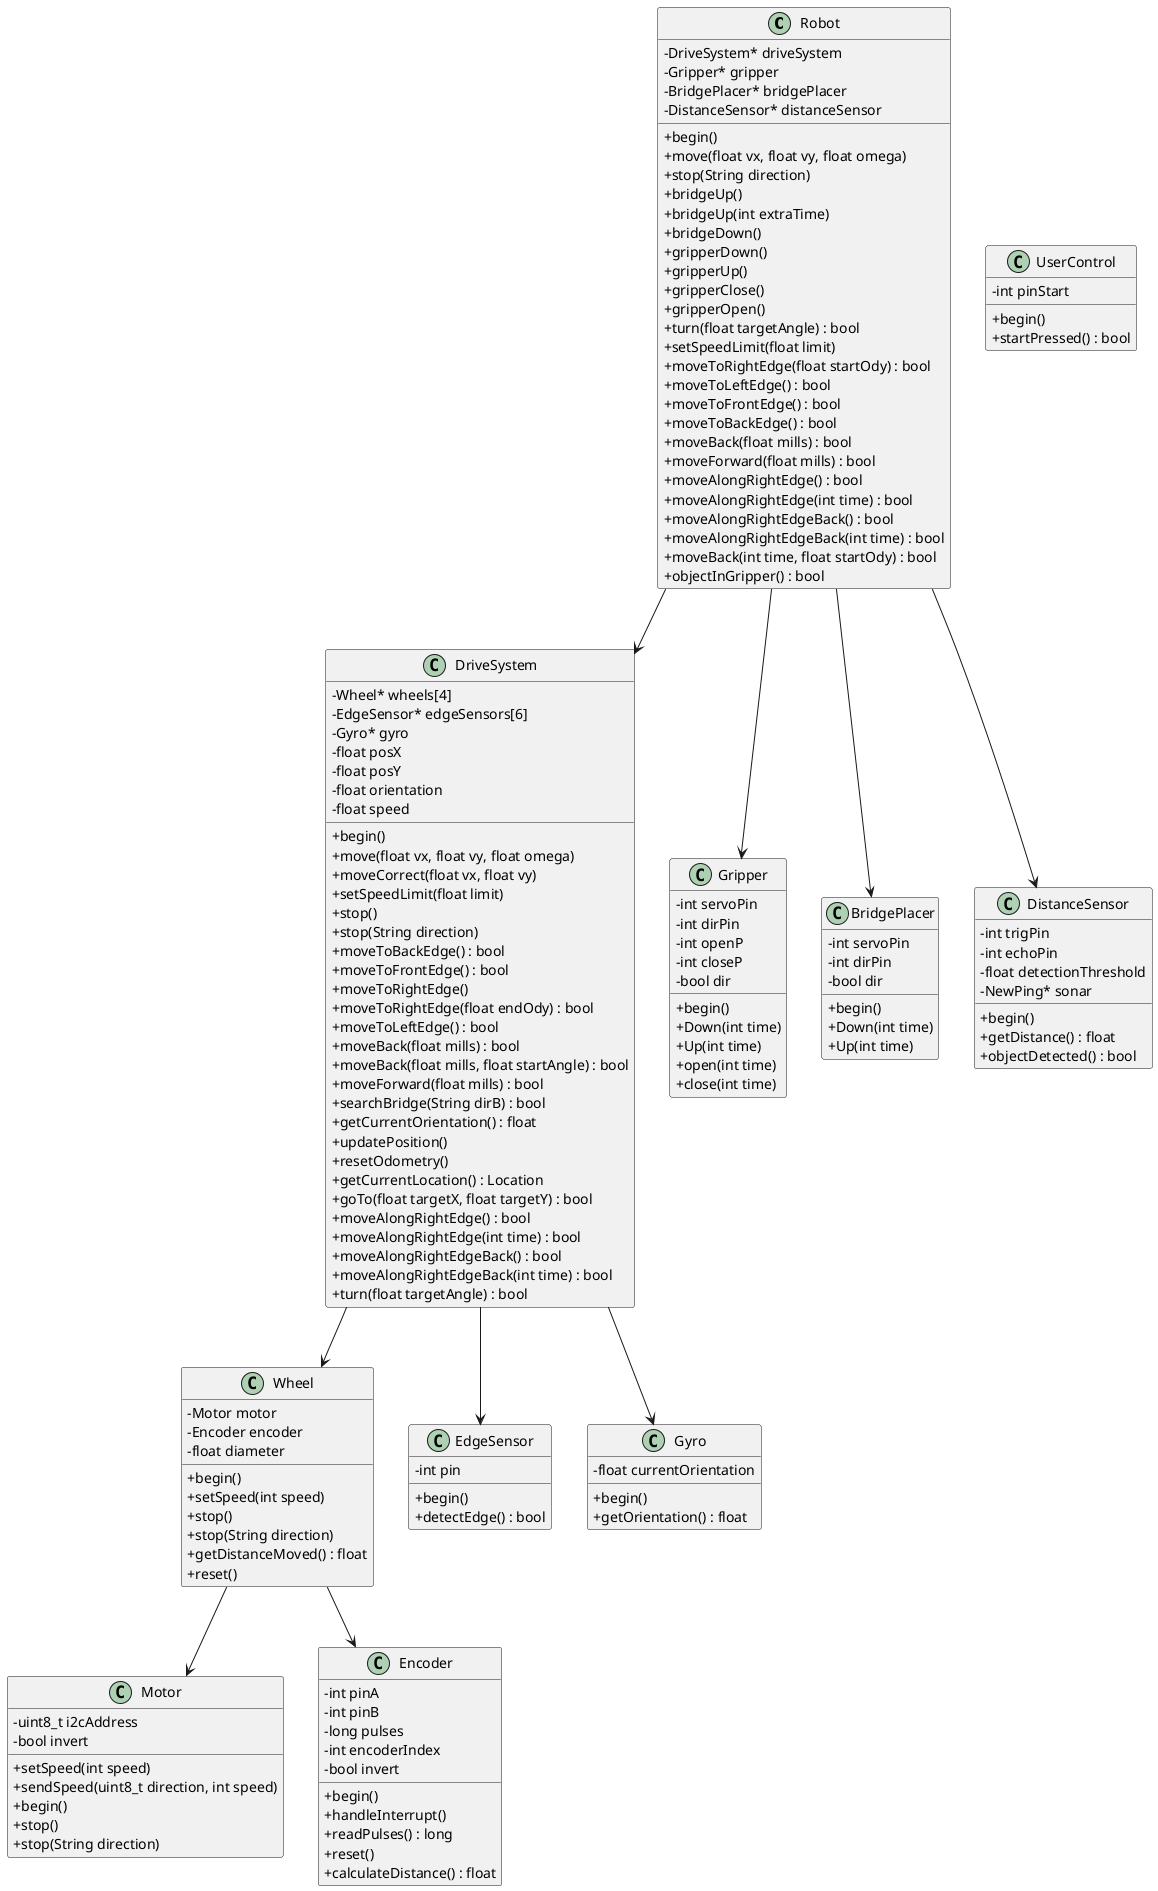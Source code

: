 @startuml
skinparam classAttributeIconSize 0

class Robot {
  - DriveSystem* driveSystem
  - Gripper* gripper
  - BridgePlacer* bridgePlacer
  - DistanceSensor* distanceSensor
  + begin()
  + move(float vx, float vy, float omega)
  + stop(String direction)
  + bridgeUp()
  + bridgeUp(int extraTime)
  + bridgeDown()
  + gripperDown()
  + gripperUp()
  + gripperClose()
  + gripperOpen()
  + turn(float targetAngle) : bool
  + setSpeedLimit(float limit)
  + moveToRightEdge(float startOdy) : bool
  + moveToLeftEdge() : bool
  + moveToFrontEdge() : bool
  + moveToBackEdge() : bool
  + moveBack(float mills) : bool
  + moveForward(float mills) : bool
  + moveAlongRightEdge() : bool
  + moveAlongRightEdge(int time) : bool
  + moveAlongRightEdgeBack() : bool
  + moveAlongRightEdgeBack(int time) : bool
  + moveBack(int time, float startOdy) : bool
  + objectInGripper() : bool
}

class DriveSystem {
  - Wheel* wheels[4]
  - EdgeSensor* edgeSensors[6]
  - Gyro* gyro
  - float posX
  - float posY
  - float orientation
  - float speed
  + begin()
  + move(float vx, float vy, float omega)
  + moveCorrect(float vx, float vy)
  + setSpeedLimit(float limit)
  + stop()
  + stop(String direction)
  + moveToBackEdge() : bool
  + moveToFrontEdge() : bool
  + moveToRightEdge()
  + moveToRightEdge(float endOdy) : bool
  + moveToLeftEdge() : bool
  + moveBack(float mills) : bool
  + moveBack(float mills, float startAngle) : bool
  + moveForward(float mills) : bool
  + searchBridge(String dirB) : bool
  + getCurrentOrientation() : float
  + updatePosition()
  + resetOdometry()
  + getCurrentLocation() : Location
  + goTo(float targetX, float targetY) : bool
  + moveAlongRightEdge() : bool
  + moveAlongRightEdge(int time) : bool
  + moveAlongRightEdgeBack() : bool
  + moveAlongRightEdgeBack(int time) : bool
  + turn(float targetAngle) : bool
}

class Wheel {
  - Motor motor
  - Encoder encoder
  - float diameter
  + begin()
  + setSpeed(int speed)
  + stop()
  + stop(String direction)
  + getDistanceMoved() : float
  + reset()
}

class Motor {
  - uint8_t i2cAddress
  - bool invert
  + setSpeed(int speed)
  + sendSpeed(uint8_t direction, int speed)
  + begin()
  + stop()
  + stop(String direction)
}

class Encoder {
  - int pinA
  - int pinB
  - long pulses
  - int encoderIndex
  - bool invert
  + begin()
  + handleInterrupt()
  + readPulses() : long
  + reset()
  + calculateDistance() : float
}

class EdgeSensor {
  - int pin
  + begin()
  + detectEdge() : bool
}

class Gripper {
  - int servoPin
  - int dirPin
  - int openP
  - int closeP
  - bool dir
  + begin()
  + Down(int time)
  + Up(int time)
  + open(int time)
  + close(int time)
}

class BridgePlacer {
  - int servoPin
  - int dirPin
  - bool dir
  + begin()
  + Down(int time)
  + Up(int time)
}

class DistanceSensor {
  - int trigPin
  - int echoPin
  - float detectionThreshold
  - NewPing* sonar
  + begin()
  + getDistance() : float
  + objectDetected() : bool
}

class Gyro {
  - float currentOrientation
  + begin()
  + getOrientation() : float
}

class UserControl {
  - int pinStart
  + begin()
  + startPressed() : bool
}

Robot --> DriveSystem
Robot --> Gripper
Robot --> BridgePlacer
Robot --> DistanceSensor

DriveSystem --> Wheel
DriveSystem --> EdgeSensor
DriveSystem --> Gyro

Wheel --> Motor
Wheel --> Encoder

@enduml
